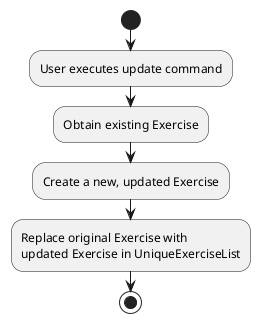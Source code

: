 @startuml
start
:User executes update command;

'Since the beta syntax does not support placing the condition outside the
'diamond we place it as the true branch instead.

:Obtain existing Exercise;

:Create a new, updated Exercise;

:Replace original Exercise with \nupdated Exercise in UniqueExerciseList;

stop
@enduml
